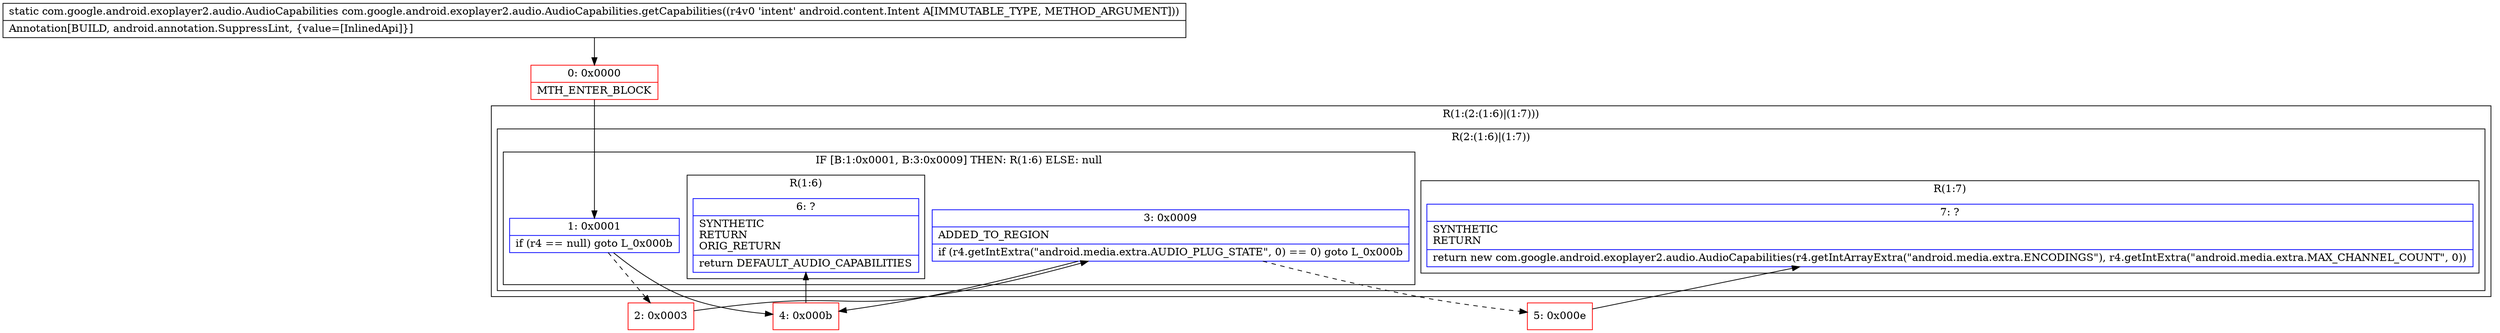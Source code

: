 digraph "CFG forcom.google.android.exoplayer2.audio.AudioCapabilities.getCapabilities(Landroid\/content\/Intent;)Lcom\/google\/android\/exoplayer2\/audio\/AudioCapabilities;" {
subgraph cluster_Region_1654716156 {
label = "R(1:(2:(1:6)|(1:7)))";
node [shape=record,color=blue];
subgraph cluster_Region_457479604 {
label = "R(2:(1:6)|(1:7))";
node [shape=record,color=blue];
subgraph cluster_IfRegion_154493131 {
label = "IF [B:1:0x0001, B:3:0x0009] THEN: R(1:6) ELSE: null";
node [shape=record,color=blue];
Node_1 [shape=record,label="{1\:\ 0x0001|if (r4 == null) goto L_0x000b\l}"];
Node_3 [shape=record,label="{3\:\ 0x0009|ADDED_TO_REGION\l|if (r4.getIntExtra(\"android.media.extra.AUDIO_PLUG_STATE\", 0) == 0) goto L_0x000b\l}"];
subgraph cluster_Region_388389081 {
label = "R(1:6)";
node [shape=record,color=blue];
Node_6 [shape=record,label="{6\:\ ?|SYNTHETIC\lRETURN\lORIG_RETURN\l|return DEFAULT_AUDIO_CAPABILITIES\l}"];
}
}
subgraph cluster_Region_1926515671 {
label = "R(1:7)";
node [shape=record,color=blue];
Node_7 [shape=record,label="{7\:\ ?|SYNTHETIC\lRETURN\l|return new com.google.android.exoplayer2.audio.AudioCapabilities(r4.getIntArrayExtra(\"android.media.extra.ENCODINGS\"), r4.getIntExtra(\"android.media.extra.MAX_CHANNEL_COUNT\", 0))\l}"];
}
}
}
Node_0 [shape=record,color=red,label="{0\:\ 0x0000|MTH_ENTER_BLOCK\l}"];
Node_2 [shape=record,color=red,label="{2\:\ 0x0003}"];
Node_4 [shape=record,color=red,label="{4\:\ 0x000b}"];
Node_5 [shape=record,color=red,label="{5\:\ 0x000e}"];
MethodNode[shape=record,label="{static com.google.android.exoplayer2.audio.AudioCapabilities com.google.android.exoplayer2.audio.AudioCapabilities.getCapabilities((r4v0 'intent' android.content.Intent A[IMMUTABLE_TYPE, METHOD_ARGUMENT]))  | Annotation[BUILD, android.annotation.SuppressLint, \{value=[InlinedApi]\}]\l}"];
MethodNode -> Node_0;
Node_1 -> Node_2[style=dashed];
Node_1 -> Node_4;
Node_3 -> Node_4;
Node_3 -> Node_5[style=dashed];
Node_0 -> Node_1;
Node_2 -> Node_3;
Node_4 -> Node_6;
Node_5 -> Node_7;
}

